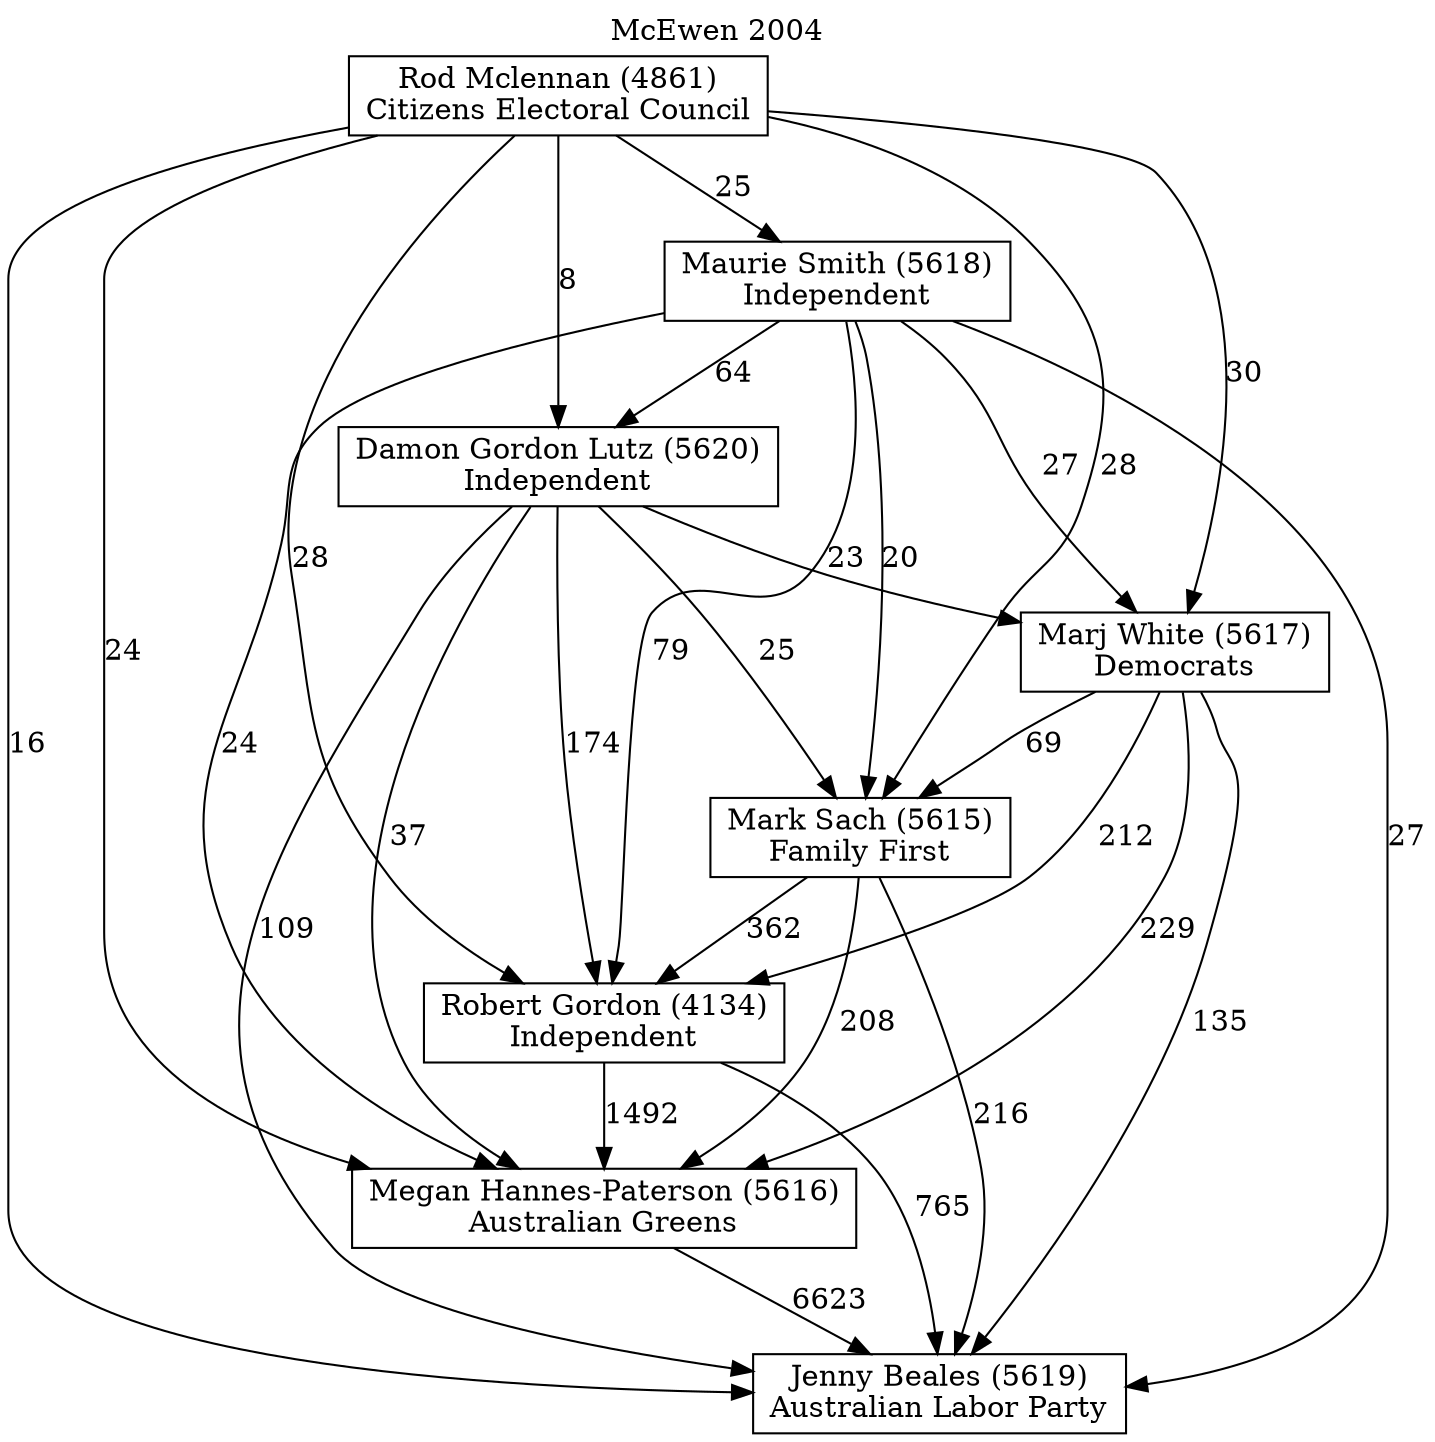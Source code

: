 // House preference flow
digraph "Jenny Beales (5619)_McEwen_2004" {
	graph [label="McEwen 2004" labelloc=t mclimit=10]
	node [shape=box]
	"Damon Gordon Lutz (5620)" [label="Damon Gordon Lutz (5620)
Independent"]
	"Jenny Beales (5619)" [label="Jenny Beales (5619)
Australian Labor Party"]
	"Marj White (5617)" [label="Marj White (5617)
Democrats"]
	"Mark Sach (5615)" [label="Mark Sach (5615)
Family First"]
	"Maurie Smith (5618)" [label="Maurie Smith (5618)
Independent"]
	"Megan Hannes-Paterson (5616)" [label="Megan Hannes-Paterson (5616)
Australian Greens"]
	"Robert Gordon (4134)" [label="Robert Gordon (4134)
Independent"]
	"Rod Mclennan (4861)" [label="Rod Mclennan (4861)
Citizens Electoral Council"]
	"Damon Gordon Lutz (5620)" -> "Jenny Beales (5619)" [label=109]
	"Damon Gordon Lutz (5620)" -> "Marj White (5617)" [label=23]
	"Damon Gordon Lutz (5620)" -> "Mark Sach (5615)" [label=25]
	"Damon Gordon Lutz (5620)" -> "Megan Hannes-Paterson (5616)" [label=37]
	"Damon Gordon Lutz (5620)" -> "Robert Gordon (4134)" [label=174]
	"Marj White (5617)" -> "Jenny Beales (5619)" [label=135]
	"Marj White (5617)" -> "Mark Sach (5615)" [label=69]
	"Marj White (5617)" -> "Megan Hannes-Paterson (5616)" [label=229]
	"Marj White (5617)" -> "Robert Gordon (4134)" [label=212]
	"Mark Sach (5615)" -> "Jenny Beales (5619)" [label=216]
	"Mark Sach (5615)" -> "Megan Hannes-Paterson (5616)" [label=208]
	"Mark Sach (5615)" -> "Robert Gordon (4134)" [label=362]
	"Maurie Smith (5618)" -> "Damon Gordon Lutz (5620)" [label=64]
	"Maurie Smith (5618)" -> "Jenny Beales (5619)" [label=27]
	"Maurie Smith (5618)" -> "Marj White (5617)" [label=27]
	"Maurie Smith (5618)" -> "Mark Sach (5615)" [label=20]
	"Maurie Smith (5618)" -> "Megan Hannes-Paterson (5616)" [label=24]
	"Maurie Smith (5618)" -> "Robert Gordon (4134)" [label=79]
	"Megan Hannes-Paterson (5616)" -> "Jenny Beales (5619)" [label=6623]
	"Robert Gordon (4134)" -> "Jenny Beales (5619)" [label=765]
	"Robert Gordon (4134)" -> "Megan Hannes-Paterson (5616)" [label=1492]
	"Rod Mclennan (4861)" -> "Damon Gordon Lutz (5620)" [label=8]
	"Rod Mclennan (4861)" -> "Jenny Beales (5619)" [label=16]
	"Rod Mclennan (4861)" -> "Marj White (5617)" [label=30]
	"Rod Mclennan (4861)" -> "Mark Sach (5615)" [label=28]
	"Rod Mclennan (4861)" -> "Maurie Smith (5618)" [label=25]
	"Rod Mclennan (4861)" -> "Megan Hannes-Paterson (5616)" [label=24]
	"Rod Mclennan (4861)" -> "Robert Gordon (4134)" [label=28]
}
